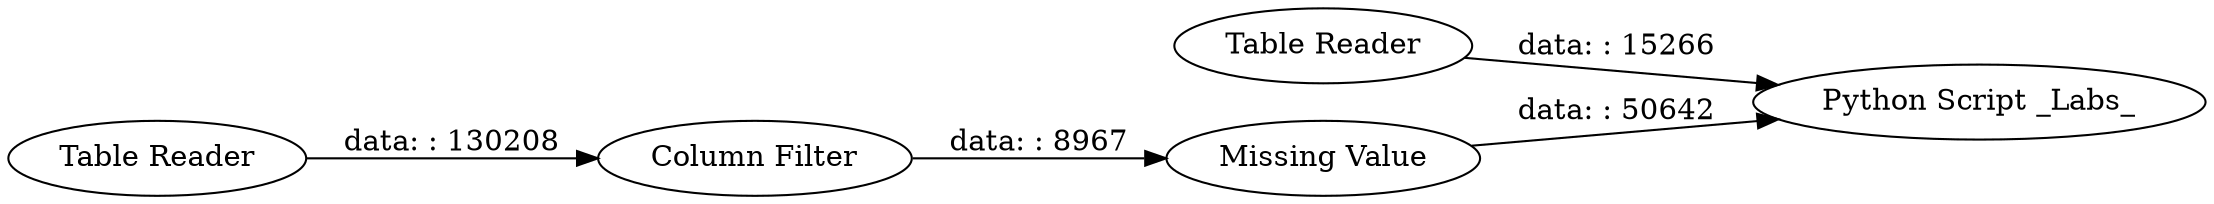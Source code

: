 digraph {
	"4868474382088551344_1623" [label="Missing Value"]
	"4868474382088551344_1" [label="Table Reader"]
	"4868474382088551344_1668" [label="Python Script _Labs_"]
	"4868474382088551344_1671" [label="Table Reader"]
	"4868474382088551344_1642" [label="Column Filter"]
	"4868474382088551344_1" -> "4868474382088551344_1642" [label="data: : 130208"]
	"4868474382088551344_1623" -> "4868474382088551344_1668" [label="data: : 50642"]
	"4868474382088551344_1671" -> "4868474382088551344_1668" [label="data: : 15266"]
	"4868474382088551344_1642" -> "4868474382088551344_1623" [label="data: : 8967"]
	rankdir=LR
}
